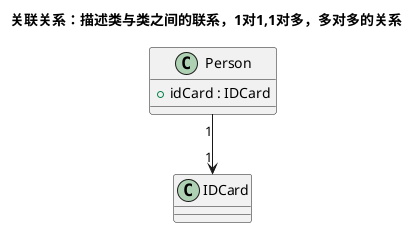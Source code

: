 @startuml
title: 关联关系：描述类与类之间的联系，1对1,1对多，多对多的关系

class Person{
    + idCard : IDCard
}
class IDCard

Person "1" --> "1" IDCard
@enduml